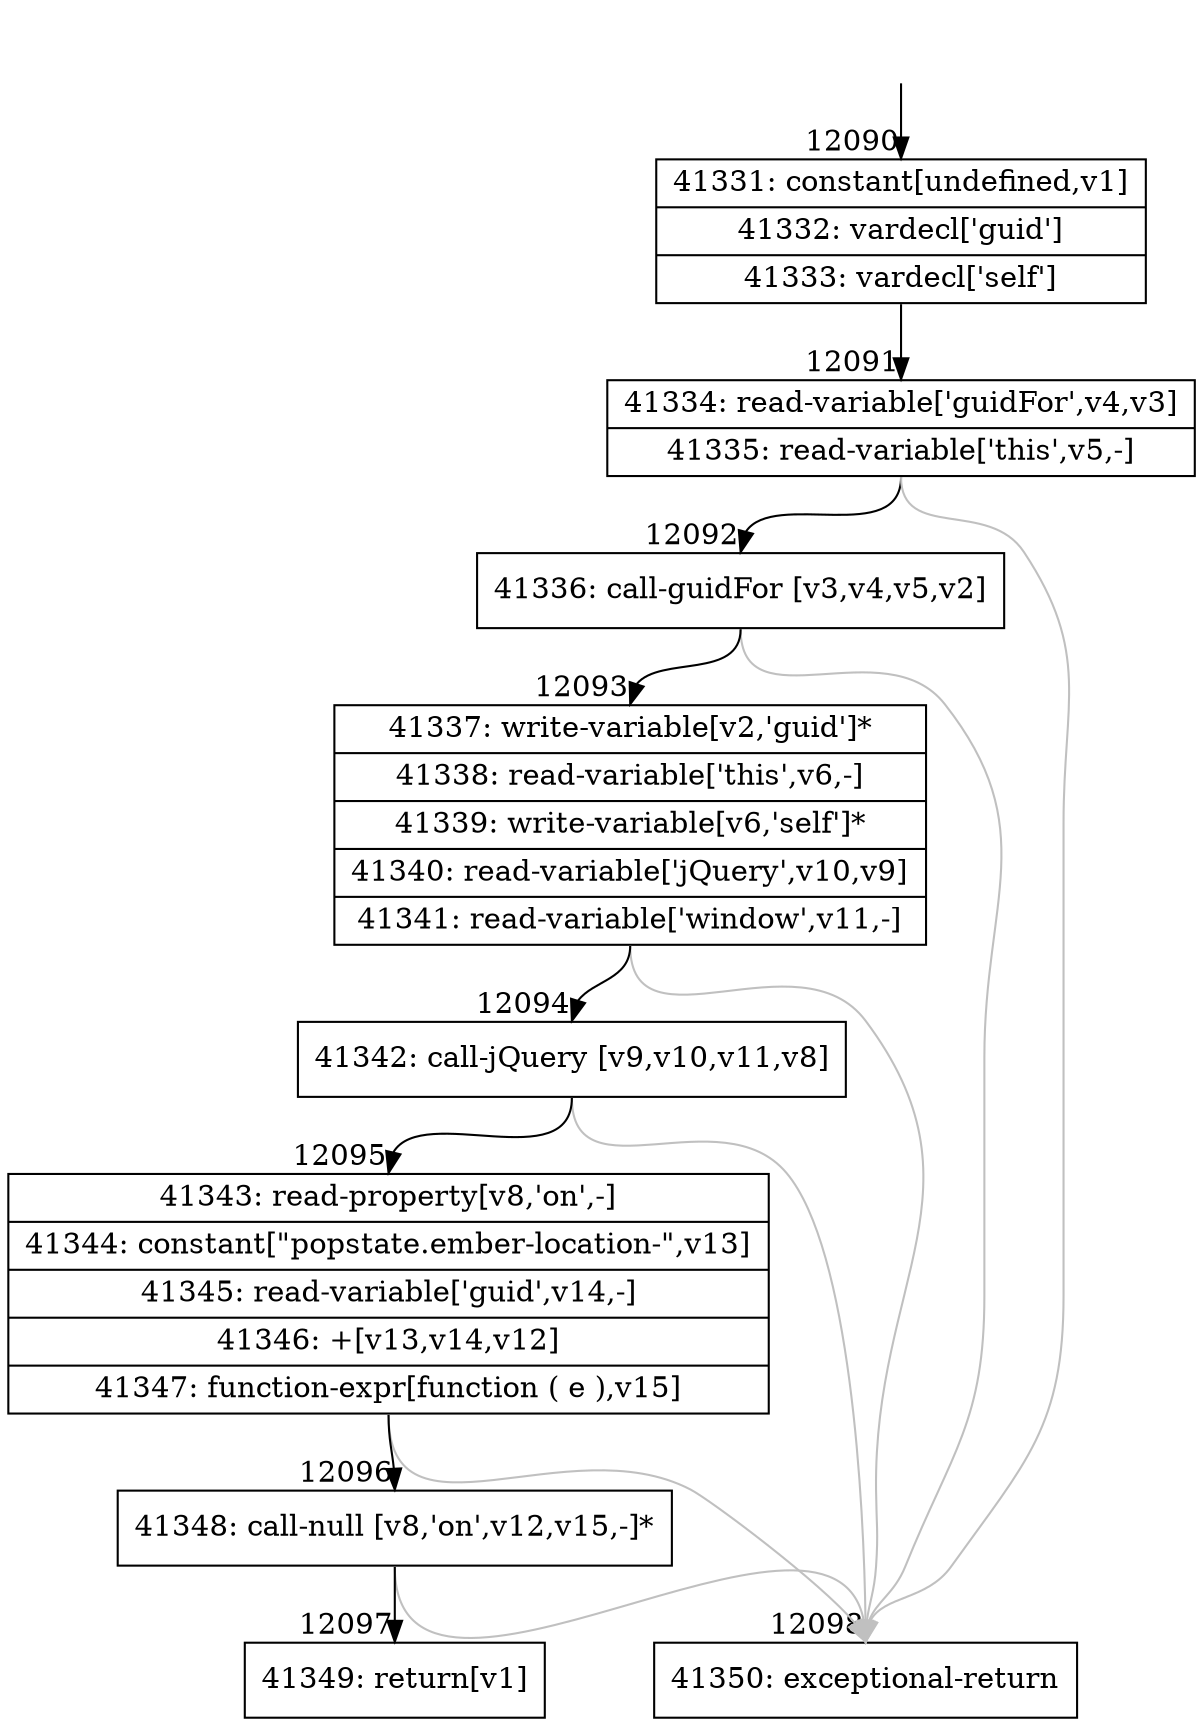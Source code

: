 digraph {
rankdir="TD"
BB_entry995[shape=none,label=""];
BB_entry995 -> BB12090 [tailport=s, headport=n, headlabel="    12090"]
BB12090 [shape=record label="{41331: constant[undefined,v1]|41332: vardecl['guid']|41333: vardecl['self']}" ] 
BB12090 -> BB12091 [tailport=s, headport=n, headlabel="      12091"]
BB12091 [shape=record label="{41334: read-variable['guidFor',v4,v3]|41335: read-variable['this',v5,-]}" ] 
BB12091 -> BB12092 [tailport=s, headport=n, headlabel="      12092"]
BB12091 -> BB12098 [tailport=s, headport=n, color=gray, headlabel="      12098"]
BB12092 [shape=record label="{41336: call-guidFor [v3,v4,v5,v2]}" ] 
BB12092 -> BB12093 [tailport=s, headport=n, headlabel="      12093"]
BB12092 -> BB12098 [tailport=s, headport=n, color=gray]
BB12093 [shape=record label="{41337: write-variable[v2,'guid']*|41338: read-variable['this',v6,-]|41339: write-variable[v6,'self']*|41340: read-variable['jQuery',v10,v9]|41341: read-variable['window',v11,-]}" ] 
BB12093 -> BB12094 [tailport=s, headport=n, headlabel="      12094"]
BB12093 -> BB12098 [tailport=s, headport=n, color=gray]
BB12094 [shape=record label="{41342: call-jQuery [v9,v10,v11,v8]}" ] 
BB12094 -> BB12095 [tailport=s, headport=n, headlabel="      12095"]
BB12094 -> BB12098 [tailport=s, headport=n, color=gray]
BB12095 [shape=record label="{41343: read-property[v8,'on',-]|41344: constant[\"popstate.ember-location-\",v13]|41345: read-variable['guid',v14,-]|41346: +[v13,v14,v12]|41347: function-expr[function ( e ),v15]}" ] 
BB12095 -> BB12096 [tailport=s, headport=n, headlabel="      12096"]
BB12095 -> BB12098 [tailport=s, headport=n, color=gray]
BB12096 [shape=record label="{41348: call-null [v8,'on',v12,v15,-]*}" ] 
BB12096 -> BB12097 [tailport=s, headport=n, headlabel="      12097"]
BB12096 -> BB12098 [tailport=s, headport=n, color=gray]
BB12097 [shape=record label="{41349: return[v1]}" ] 
BB12098 [shape=record label="{41350: exceptional-return}" ] 
//#$~ 22258
}
